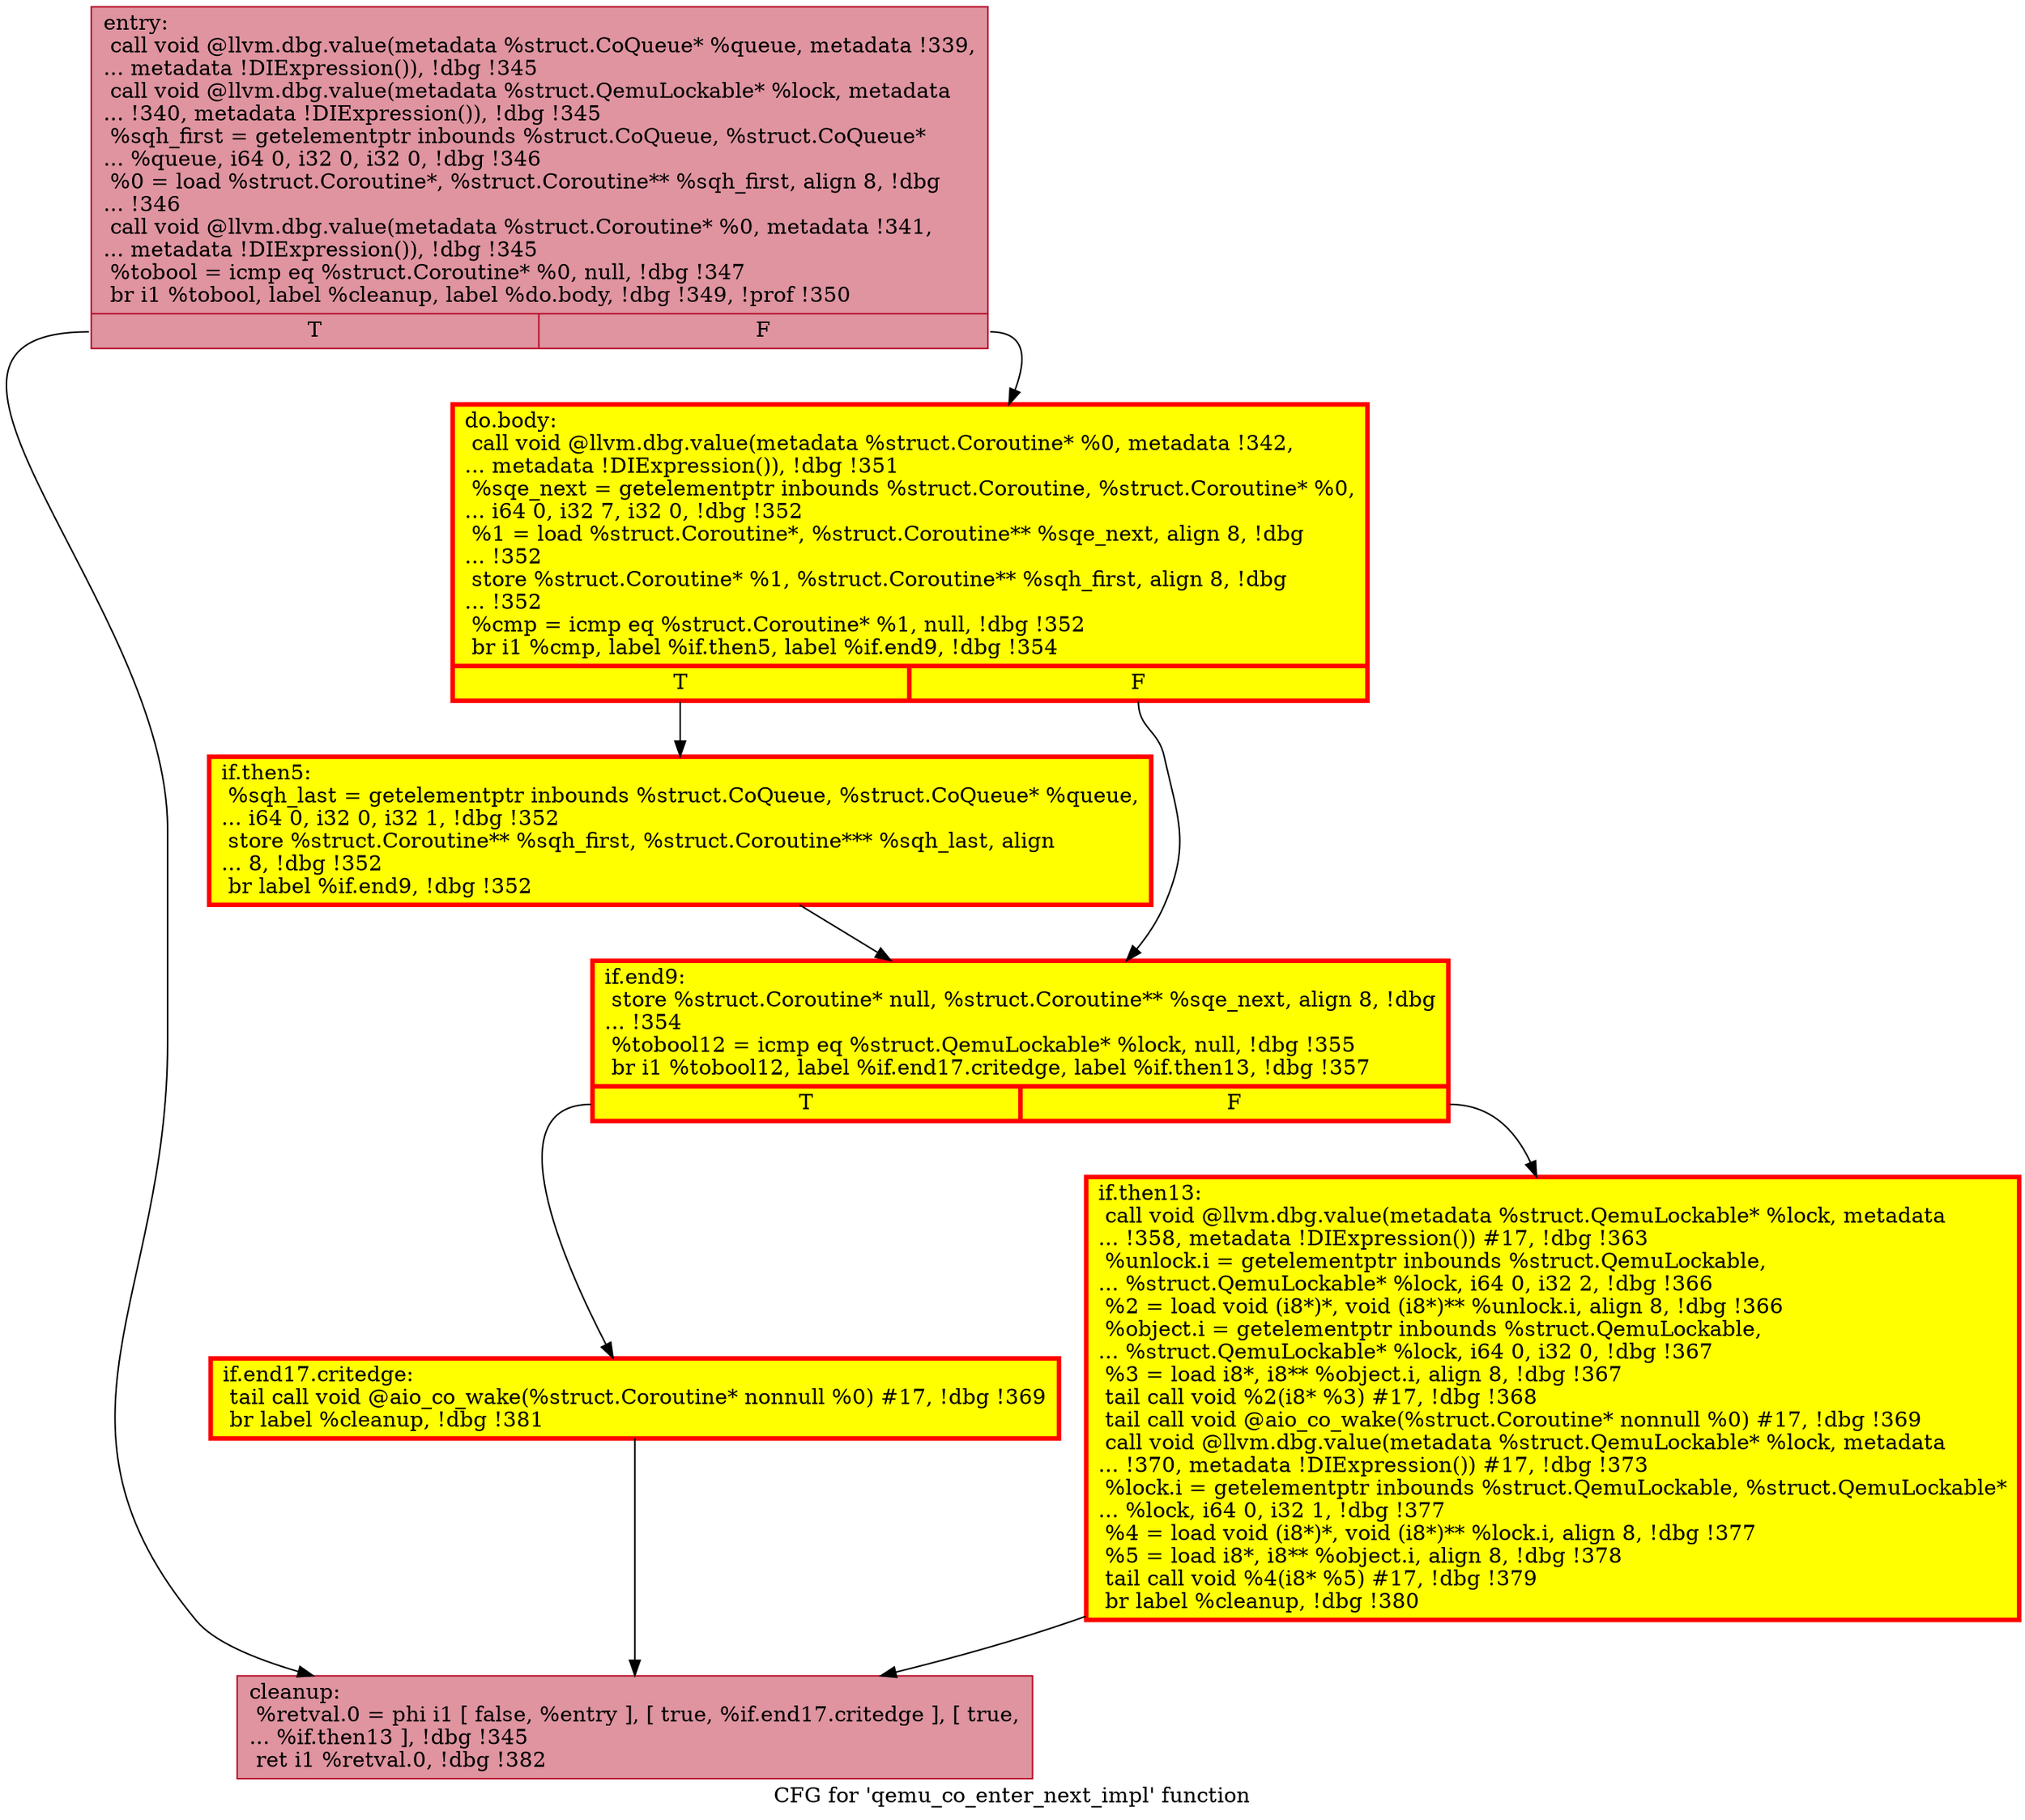 digraph "CFG for 'qemu_co_enter_next_impl' function" {
	label="CFG for 'qemu_co_enter_next_impl' function";

	Node0x557b95a8e3c0 [shape=record,color="#b70d28ff", style=filled, fillcolor="#b70d2870",label="{entry:\l  call void @llvm.dbg.value(metadata %struct.CoQueue* %queue, metadata !339,\l... metadata !DIExpression()), !dbg !345\l  call void @llvm.dbg.value(metadata %struct.QemuLockable* %lock, metadata\l... !340, metadata !DIExpression()), !dbg !345\l  %sqh_first = getelementptr inbounds %struct.CoQueue, %struct.CoQueue*\l... %queue, i64 0, i32 0, i32 0, !dbg !346\l  %0 = load %struct.Coroutine*, %struct.Coroutine** %sqh_first, align 8, !dbg\l... !346\l  call void @llvm.dbg.value(metadata %struct.Coroutine* %0, metadata !341,\l... metadata !DIExpression()), !dbg !345\l  %tobool = icmp eq %struct.Coroutine* %0, null, !dbg !347\l  br i1 %tobool, label %cleanup, label %do.body, !dbg !349, !prof !350\l|{<s0>T|<s1>F}}"];
	Node0x557b95a8e3c0:s0 -> Node0x557b95a90310;
	Node0x557b95a8e3c0:s1 -> Node0x557b95a905c0;
	Node0x557b95a905c0 [shape=record,penwidth=3.0, style="filled", color="red", fillcolor="yellow",label="{do.body:                                          \l  call void @llvm.dbg.value(metadata %struct.Coroutine* %0, metadata !342,\l... metadata !DIExpression()), !dbg !351\l  %sqe_next = getelementptr inbounds %struct.Coroutine, %struct.Coroutine* %0,\l... i64 0, i32 7, i32 0, !dbg !352\l  %1 = load %struct.Coroutine*, %struct.Coroutine** %sqe_next, align 8, !dbg\l... !352\l  store %struct.Coroutine* %1, %struct.Coroutine** %sqh_first, align 8, !dbg\l... !352\l  %cmp = icmp eq %struct.Coroutine* %1, null, !dbg !352\l  br i1 %cmp, label %if.then5, label %if.end9, !dbg !354\l|{<s0>T|<s1>F}}"];
	Node0x557b95a905c0:s0 -> Node0x557b95a84d10;
	Node0x557b95a905c0:s1 -> Node0x557b95a84d80;
	Node0x557b95a84d10 [shape=record,penwidth=3.0, style="filled", color="red", fillcolor="yellow",label="{if.then5:                                         \l  %sqh_last = getelementptr inbounds %struct.CoQueue, %struct.CoQueue* %queue,\l... i64 0, i32 0, i32 1, !dbg !352\l  store %struct.Coroutine** %sqh_first, %struct.Coroutine*** %sqh_last, align\l... 8, !dbg !352\l  br label %if.end9, !dbg !352\l}"];
	Node0x557b95a84d10 -> Node0x557b95a84d80;
	Node0x557b95a84d80 [shape=record,penwidth=3.0, style="filled", color="red", fillcolor="yellow",label="{if.end9:                                          \l  store %struct.Coroutine* null, %struct.Coroutine** %sqe_next, align 8, !dbg\l... !354\l  %tobool12 = icmp eq %struct.QemuLockable* %lock, null, !dbg !355\l  br i1 %tobool12, label %if.end17.critedge, label %if.then13, !dbg !357\l|{<s0>T|<s1>F}}"];
	Node0x557b95a84d80:s0 -> Node0x557b95b215f0;
	Node0x557b95a84d80:s1 -> Node0x557b95a93170;
	Node0x557b95a93170 [shape=record,penwidth=3.0, style="filled", color="red", fillcolor="yellow",label="{if.then13:                                        \l  call void @llvm.dbg.value(metadata %struct.QemuLockable* %lock, metadata\l... !358, metadata !DIExpression()) #17, !dbg !363\l  %unlock.i = getelementptr inbounds %struct.QemuLockable,\l... %struct.QemuLockable* %lock, i64 0, i32 2, !dbg !366\l  %2 = load void (i8*)*, void (i8*)** %unlock.i, align 8, !dbg !366\l  %object.i = getelementptr inbounds %struct.QemuLockable,\l... %struct.QemuLockable* %lock, i64 0, i32 0, !dbg !367\l  %3 = load i8*, i8** %object.i, align 8, !dbg !367\l  tail call void %2(i8* %3) #17, !dbg !368\l  tail call void @aio_co_wake(%struct.Coroutine* nonnull %0) #17, !dbg !369\l  call void @llvm.dbg.value(metadata %struct.QemuLockable* %lock, metadata\l... !370, metadata !DIExpression()) #17, !dbg !373\l  %lock.i = getelementptr inbounds %struct.QemuLockable, %struct.QemuLockable*\l... %lock, i64 0, i32 1, !dbg !377\l  %4 = load void (i8*)*, void (i8*)** %lock.i, align 8, !dbg !377\l  %5 = load i8*, i8** %object.i, align 8, !dbg !378\l  tail call void %4(i8* %5) #17, !dbg !379\l  br label %cleanup, !dbg !380\l}"];
	Node0x557b95a93170 -> Node0x557b95a90310;
	Node0x557b95b215f0 [shape=record,penwidth=3.0, style="filled", color="red", fillcolor="yellow",label="{if.end17.critedge:                                \l  tail call void @aio_co_wake(%struct.Coroutine* nonnull %0) #17, !dbg !369\l  br label %cleanup, !dbg !381\l}"];
	Node0x557b95b215f0 -> Node0x557b95a90310;
	Node0x557b95a90310 [shape=record,color="#b70d28ff", style=filled, fillcolor="#b70d2870",label="{cleanup:                                          \l  %retval.0 = phi i1 [ false, %entry ], [ true, %if.end17.critedge ], [ true,\l... %if.then13 ], !dbg !345\l  ret i1 %retval.0, !dbg !382\l}"];
}
